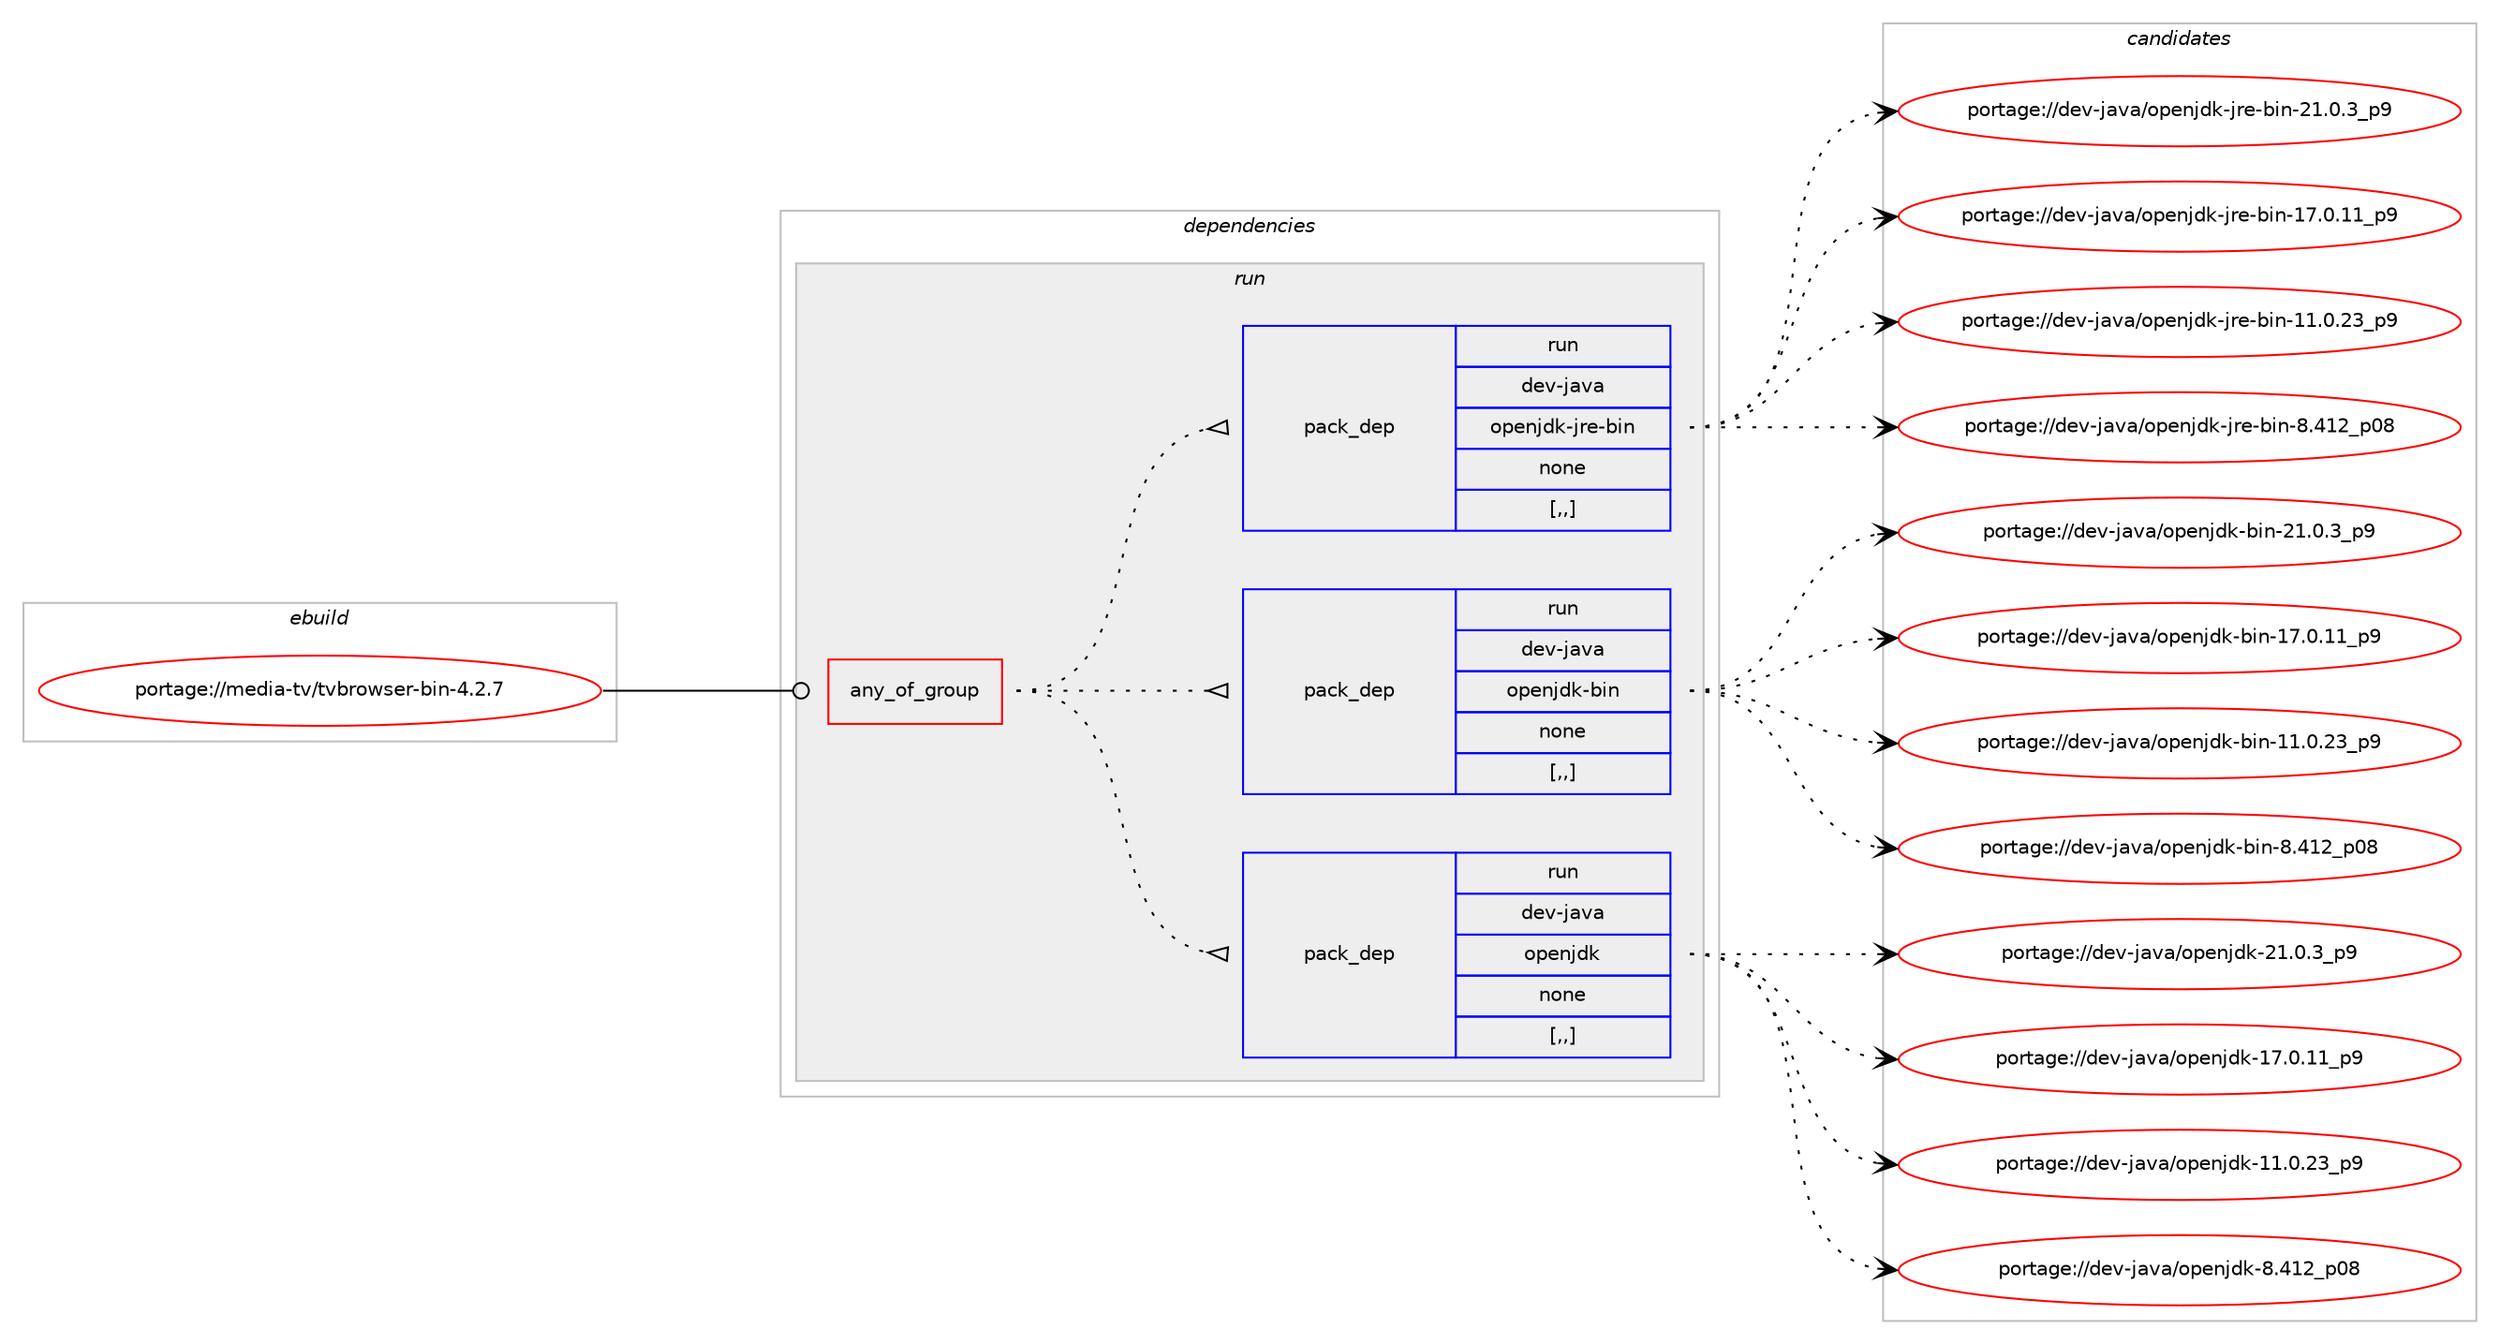 digraph prolog {

# *************
# Graph options
# *************

newrank=true;
concentrate=true;
compound=true;
graph [rankdir=LR,fontname=Helvetica,fontsize=10,ranksep=1.5];#, ranksep=2.5, nodesep=0.2];
edge  [arrowhead=vee];
node  [fontname=Helvetica,fontsize=10];

# **********
# The ebuild
# **********

subgraph cluster_leftcol {
color=gray;
rank=same;
label=<<i>ebuild</i>>;
id [label="portage://media-tv/tvbrowser-bin-4.2.7", color=red, width=4, href="../media-tv/tvbrowser-bin-4.2.7.svg"];
}

# ****************
# The dependencies
# ****************

subgraph cluster_midcol {
color=gray;
label=<<i>dependencies</i>>;
subgraph cluster_compile {
fillcolor="#eeeeee";
style=filled;
label=<<i>compile</i>>;
}
subgraph cluster_compileandrun {
fillcolor="#eeeeee";
style=filled;
label=<<i>compile and run</i>>;
}
subgraph cluster_run {
fillcolor="#eeeeee";
style=filled;
label=<<i>run</i>>;
subgraph any2337 {
dependency322168 [label=<<TABLE BORDER="0" CELLBORDER="1" CELLSPACING="0" CELLPADDING="4"><TR><TD CELLPADDING="10">any_of_group</TD></TR></TABLE>>, shape=none, color=red];subgraph pack237802 {
dependency322169 [label=<<TABLE BORDER="0" CELLBORDER="1" CELLSPACING="0" CELLPADDING="4" WIDTH="220"><TR><TD ROWSPAN="6" CELLPADDING="30">pack_dep</TD></TR><TR><TD WIDTH="110">run</TD></TR><TR><TD>dev-java</TD></TR><TR><TD>openjdk</TD></TR><TR><TD>none</TD></TR><TR><TD>[,,]</TD></TR></TABLE>>, shape=none, color=blue];
}
dependency322168:e -> dependency322169:w [weight=20,style="dotted",arrowhead="oinv"];
subgraph pack237803 {
dependency322170 [label=<<TABLE BORDER="0" CELLBORDER="1" CELLSPACING="0" CELLPADDING="4" WIDTH="220"><TR><TD ROWSPAN="6" CELLPADDING="30">pack_dep</TD></TR><TR><TD WIDTH="110">run</TD></TR><TR><TD>dev-java</TD></TR><TR><TD>openjdk-bin</TD></TR><TR><TD>none</TD></TR><TR><TD>[,,]</TD></TR></TABLE>>, shape=none, color=blue];
}
dependency322168:e -> dependency322170:w [weight=20,style="dotted",arrowhead="oinv"];
subgraph pack237804 {
dependency322171 [label=<<TABLE BORDER="0" CELLBORDER="1" CELLSPACING="0" CELLPADDING="4" WIDTH="220"><TR><TD ROWSPAN="6" CELLPADDING="30">pack_dep</TD></TR><TR><TD WIDTH="110">run</TD></TR><TR><TD>dev-java</TD></TR><TR><TD>openjdk-jre-bin</TD></TR><TR><TD>none</TD></TR><TR><TD>[,,]</TD></TR></TABLE>>, shape=none, color=blue];
}
dependency322168:e -> dependency322171:w [weight=20,style="dotted",arrowhead="oinv"];
}
id:e -> dependency322168:w [weight=20,style="solid",arrowhead="odot"];
}
}

# **************
# The candidates
# **************

subgraph cluster_choices {
rank=same;
color=gray;
label=<<i>candidates</i>>;

subgraph choice237802 {
color=black;
nodesep=1;
choice10010111845106971189747111112101110106100107455049464846519511257 [label="portage://dev-java/openjdk-21.0.3_p9", color=red, width=4,href="../dev-java/openjdk-21.0.3_p9.svg"];
choice1001011184510697118974711111210111010610010745495546484649499511257 [label="portage://dev-java/openjdk-17.0.11_p9", color=red, width=4,href="../dev-java/openjdk-17.0.11_p9.svg"];
choice1001011184510697118974711111210111010610010745494946484650519511257 [label="portage://dev-java/openjdk-11.0.23_p9", color=red, width=4,href="../dev-java/openjdk-11.0.23_p9.svg"];
choice10010111845106971189747111112101110106100107455646524950951124856 [label="portage://dev-java/openjdk-8.412_p08", color=red, width=4,href="../dev-java/openjdk-8.412_p08.svg"];
dependency322169:e -> choice10010111845106971189747111112101110106100107455049464846519511257:w [style=dotted,weight="100"];
dependency322169:e -> choice1001011184510697118974711111210111010610010745495546484649499511257:w [style=dotted,weight="100"];
dependency322169:e -> choice1001011184510697118974711111210111010610010745494946484650519511257:w [style=dotted,weight="100"];
dependency322169:e -> choice10010111845106971189747111112101110106100107455646524950951124856:w [style=dotted,weight="100"];
}
subgraph choice237803 {
color=black;
nodesep=1;
choice100101118451069711897471111121011101061001074598105110455049464846519511257 [label="portage://dev-java/openjdk-bin-21.0.3_p9", color=red, width=4,href="../dev-java/openjdk-bin-21.0.3_p9.svg"];
choice10010111845106971189747111112101110106100107459810511045495546484649499511257 [label="portage://dev-java/openjdk-bin-17.0.11_p9", color=red, width=4,href="../dev-java/openjdk-bin-17.0.11_p9.svg"];
choice10010111845106971189747111112101110106100107459810511045494946484650519511257 [label="portage://dev-java/openjdk-bin-11.0.23_p9", color=red, width=4,href="../dev-java/openjdk-bin-11.0.23_p9.svg"];
choice100101118451069711897471111121011101061001074598105110455646524950951124856 [label="portage://dev-java/openjdk-bin-8.412_p08", color=red, width=4,href="../dev-java/openjdk-bin-8.412_p08.svg"];
dependency322170:e -> choice100101118451069711897471111121011101061001074598105110455049464846519511257:w [style=dotted,weight="100"];
dependency322170:e -> choice10010111845106971189747111112101110106100107459810511045495546484649499511257:w [style=dotted,weight="100"];
dependency322170:e -> choice10010111845106971189747111112101110106100107459810511045494946484650519511257:w [style=dotted,weight="100"];
dependency322170:e -> choice100101118451069711897471111121011101061001074598105110455646524950951124856:w [style=dotted,weight="100"];
}
subgraph choice237804 {
color=black;
nodesep=1;
choice10010111845106971189747111112101110106100107451061141014598105110455049464846519511257 [label="portage://dev-java/openjdk-jre-bin-21.0.3_p9", color=red, width=4,href="../dev-java/openjdk-jre-bin-21.0.3_p9.svg"];
choice1001011184510697118974711111210111010610010745106114101459810511045495546484649499511257 [label="portage://dev-java/openjdk-jre-bin-17.0.11_p9", color=red, width=4,href="../dev-java/openjdk-jre-bin-17.0.11_p9.svg"];
choice1001011184510697118974711111210111010610010745106114101459810511045494946484650519511257 [label="portage://dev-java/openjdk-jre-bin-11.0.23_p9", color=red, width=4,href="../dev-java/openjdk-jre-bin-11.0.23_p9.svg"];
choice10010111845106971189747111112101110106100107451061141014598105110455646524950951124856 [label="portage://dev-java/openjdk-jre-bin-8.412_p08", color=red, width=4,href="../dev-java/openjdk-jre-bin-8.412_p08.svg"];
dependency322171:e -> choice10010111845106971189747111112101110106100107451061141014598105110455049464846519511257:w [style=dotted,weight="100"];
dependency322171:e -> choice1001011184510697118974711111210111010610010745106114101459810511045495546484649499511257:w [style=dotted,weight="100"];
dependency322171:e -> choice1001011184510697118974711111210111010610010745106114101459810511045494946484650519511257:w [style=dotted,weight="100"];
dependency322171:e -> choice10010111845106971189747111112101110106100107451061141014598105110455646524950951124856:w [style=dotted,weight="100"];
}
}

}
